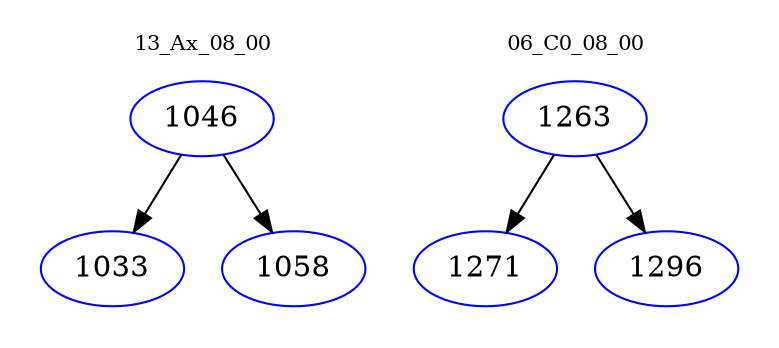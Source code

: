 digraph{
subgraph cluster_0 {
color = white
label = "13_Ax_08_00";
fontsize=10;
T0_1046 [label="1046", color="blue"]
T0_1046 -> T0_1033 [color="black"]
T0_1033 [label="1033", color="blue"]
T0_1046 -> T0_1058 [color="black"]
T0_1058 [label="1058", color="blue"]
}
subgraph cluster_1 {
color = white
label = "06_C0_08_00";
fontsize=10;
T1_1263 [label="1263", color="blue"]
T1_1263 -> T1_1271 [color="black"]
T1_1271 [label="1271", color="blue"]
T1_1263 -> T1_1296 [color="black"]
T1_1296 [label="1296", color="blue"]
}
}
